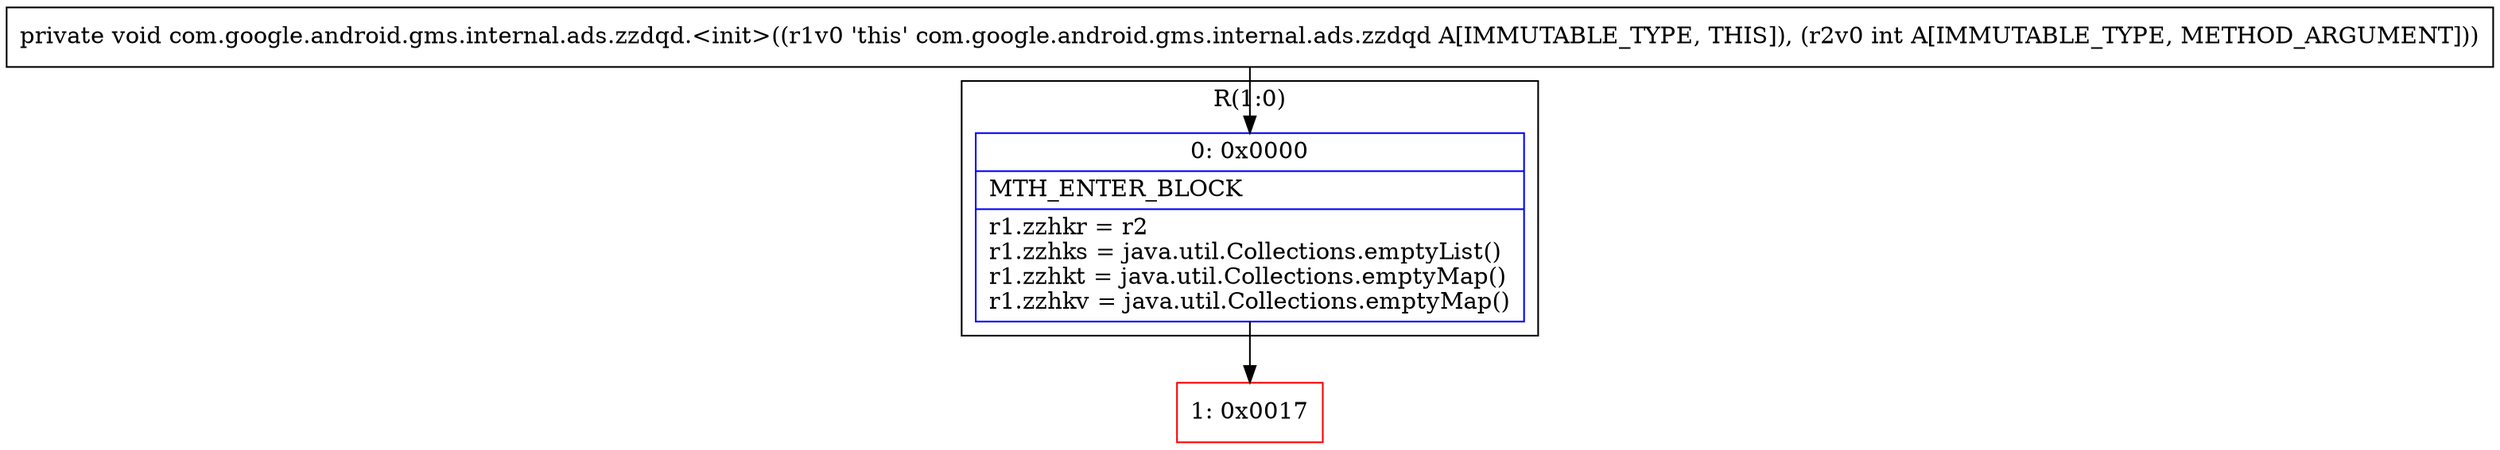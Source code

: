 digraph "CFG forcom.google.android.gms.internal.ads.zzdqd.\<init\>(I)V" {
subgraph cluster_Region_1889699197 {
label = "R(1:0)";
node [shape=record,color=blue];
Node_0 [shape=record,label="{0\:\ 0x0000|MTH_ENTER_BLOCK\l|r1.zzhkr = r2\lr1.zzhks = java.util.Collections.emptyList()\lr1.zzhkt = java.util.Collections.emptyMap()\lr1.zzhkv = java.util.Collections.emptyMap()\l}"];
}
Node_1 [shape=record,color=red,label="{1\:\ 0x0017}"];
MethodNode[shape=record,label="{private void com.google.android.gms.internal.ads.zzdqd.\<init\>((r1v0 'this' com.google.android.gms.internal.ads.zzdqd A[IMMUTABLE_TYPE, THIS]), (r2v0 int A[IMMUTABLE_TYPE, METHOD_ARGUMENT])) }"];
MethodNode -> Node_0;
Node_0 -> Node_1;
}

